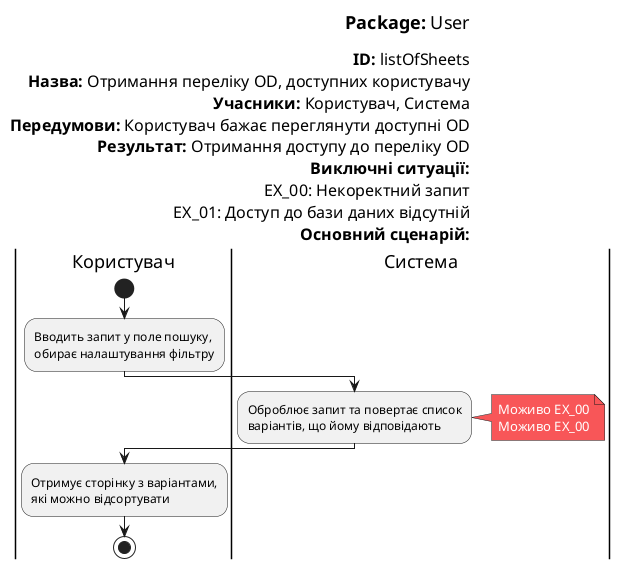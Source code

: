 @startuml listOfSheets

skinparam	shadowing false
skinparam Note {
	BackgroundColor #f85658
	FontColor #ffffff
}

left header
<font color=000 size=18><b>Package:</b> User

<font color=000 size=16><b>ID:</b> listOfSheets
<font color=000 size=16><b>Назва:</b> Отримання переліку OD, доступних користувачу
<font color=000 size=16><b>Учасники:</b> Користувач, Система
<font color=000 size=16><b>Передумови:</b> Користувач бажає переглянути доступні OD
<font color=000 size=16><b>Результат:</b> Отримання доступу до переліку OD
<font color=000 size=16><b>Виключні ситуації:</b>
<font color=000 size=16>EX_00: Некоректний запит
<font color=000 size=16>EX_01: Доступ до бази даних відсутній
<font color=000 size=16><b>Основний сценарій:</b>
end header

|Користувач|
start
:Вводить запит у поле пошуку,
обирає налаштування фільтру;

|Система|
:Оброблює запит та повертає список
варіантів, що йому відповідають;
note right
	Моживо ЕХ_00
	Моживо ЕХ_00
end note

|Користувач|
:Отримує сторінку з варіантами,
які можно відсортувати;

stop;

@enduml
